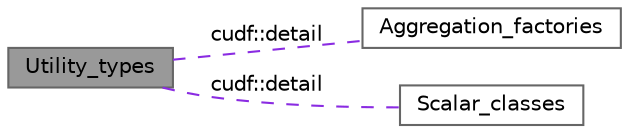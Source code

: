 digraph "Utility_types"
{
 // LATEX_PDF_SIZE
  bgcolor="transparent";
  edge [fontname=Helvetica,fontsize=10,labelfontname=Helvetica,labelfontsize=10];
  node [fontname=Helvetica,fontsize=10,shape=box,height=0.2,width=0.4];
  rankdir=LR;
  Node2 [id="Node000002",label="Aggregation_factories",height=0.2,width=0.4,color="grey40", fillcolor="white", style="filled",URL="$group__aggregation__factories.html",tooltip=" "];
  Node3 [id="Node000003",label="Scalar_classes",height=0.2,width=0.4,color="grey40", fillcolor="white", style="filled",URL="$group__scalar__classes.html",tooltip=" "];
  Node1 [id="Node000001",label="Utility_types",height=0.2,width=0.4,color="gray40", fillcolor="grey60", style="filled", fontcolor="black",tooltip=" "];
  Node1->Node2 [shape=plaintext, label="cudf::detail", color="blueviolet", dir="none", style="dashed"];
  Node1->Node3 [shape=plaintext, label="cudf::detail", color="blueviolet", dir="none", style="dashed"];
}
